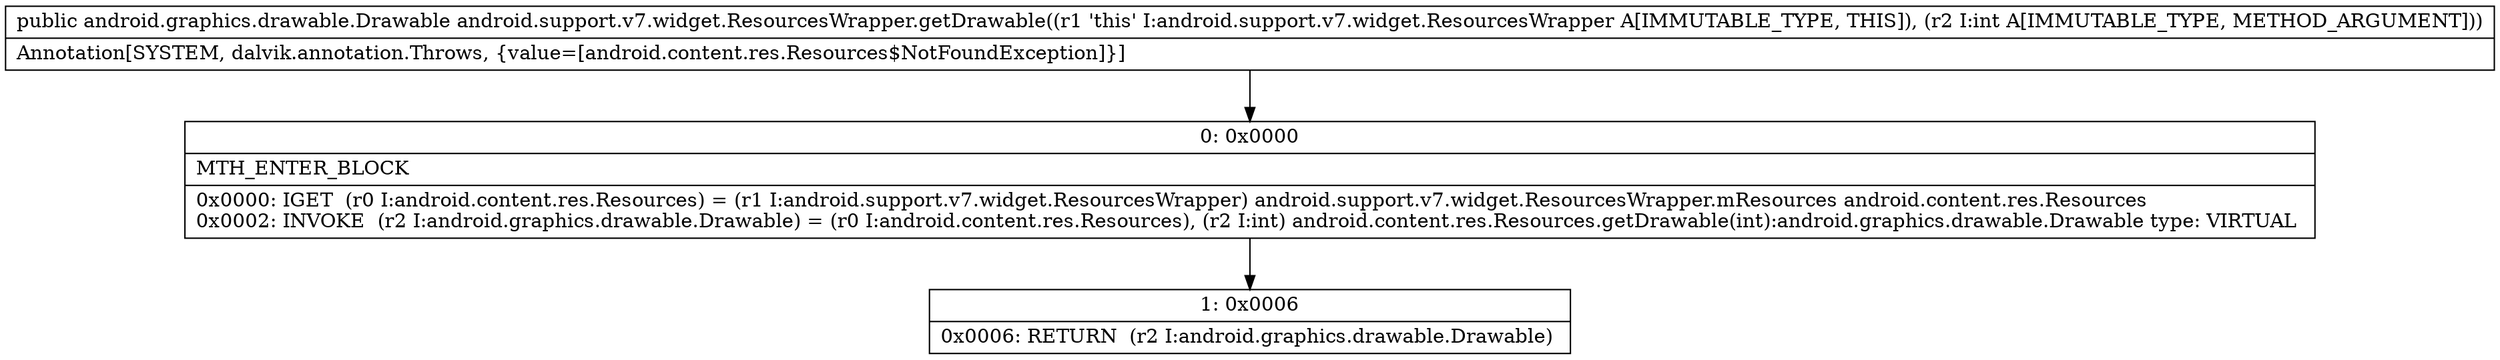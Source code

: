 digraph "CFG forandroid.support.v7.widget.ResourcesWrapper.getDrawable(I)Landroid\/graphics\/drawable\/Drawable;" {
Node_0 [shape=record,label="{0\:\ 0x0000|MTH_ENTER_BLOCK\l|0x0000: IGET  (r0 I:android.content.res.Resources) = (r1 I:android.support.v7.widget.ResourcesWrapper) android.support.v7.widget.ResourcesWrapper.mResources android.content.res.Resources \l0x0002: INVOKE  (r2 I:android.graphics.drawable.Drawable) = (r0 I:android.content.res.Resources), (r2 I:int) android.content.res.Resources.getDrawable(int):android.graphics.drawable.Drawable type: VIRTUAL \l}"];
Node_1 [shape=record,label="{1\:\ 0x0006|0x0006: RETURN  (r2 I:android.graphics.drawable.Drawable) \l}"];
MethodNode[shape=record,label="{public android.graphics.drawable.Drawable android.support.v7.widget.ResourcesWrapper.getDrawable((r1 'this' I:android.support.v7.widget.ResourcesWrapper A[IMMUTABLE_TYPE, THIS]), (r2 I:int A[IMMUTABLE_TYPE, METHOD_ARGUMENT]))  | Annotation[SYSTEM, dalvik.annotation.Throws, \{value=[android.content.res.Resources$NotFoundException]\}]\l}"];
MethodNode -> Node_0;
Node_0 -> Node_1;
}


